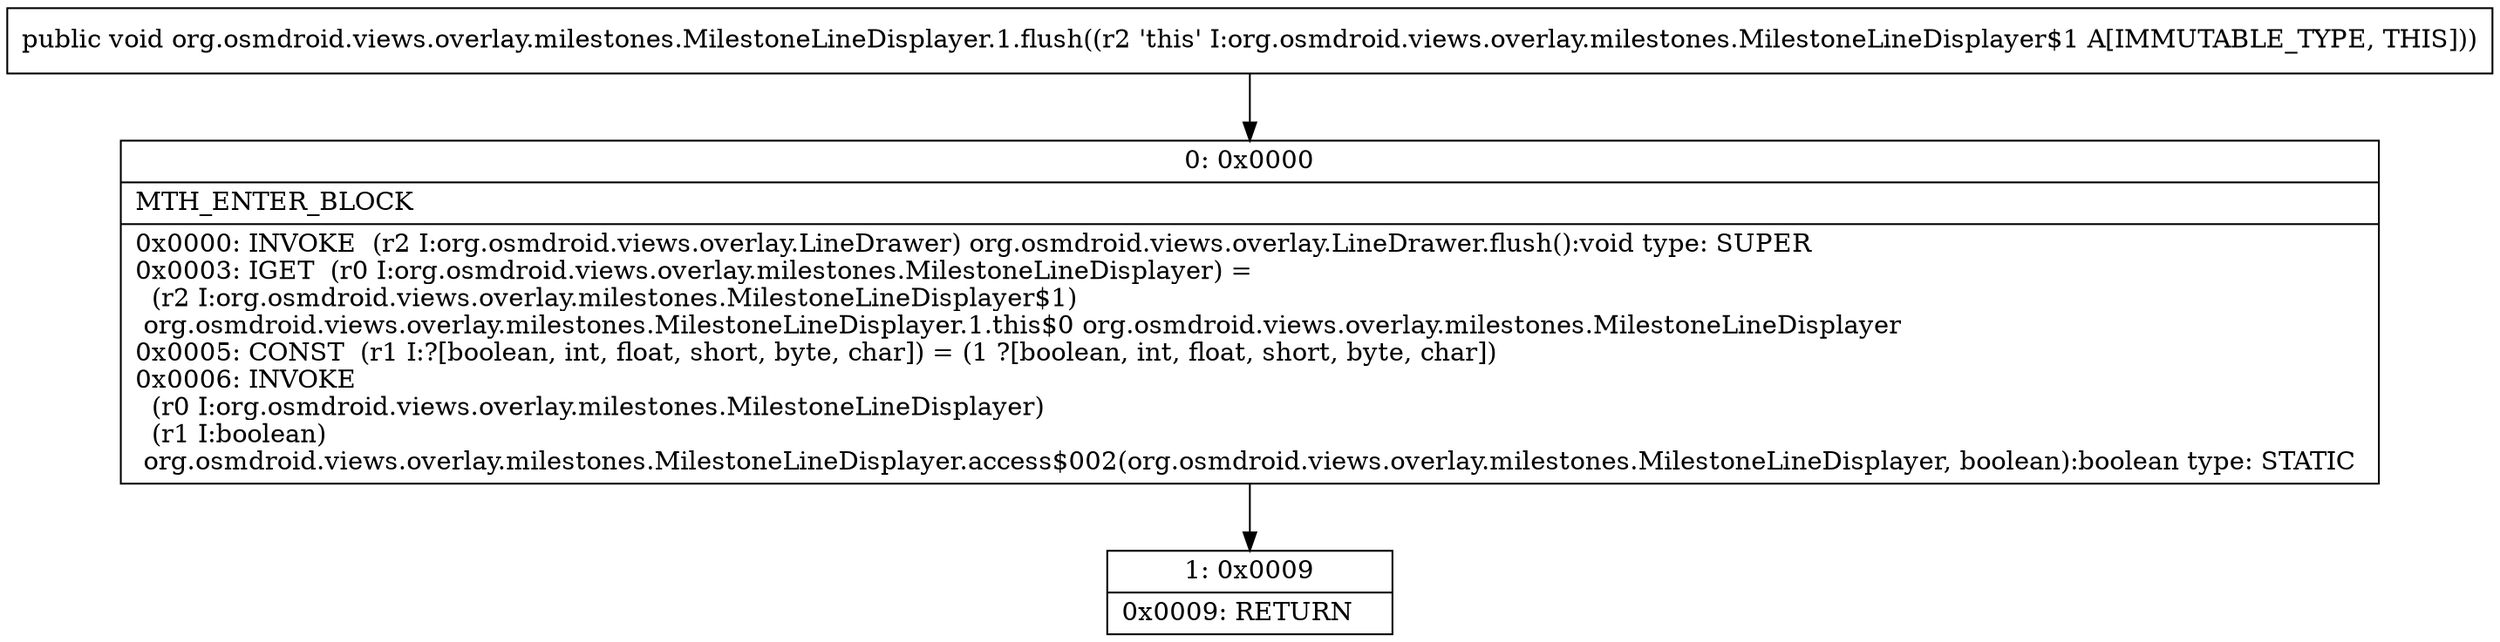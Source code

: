 digraph "CFG fororg.osmdroid.views.overlay.milestones.MilestoneLineDisplayer.1.flush()V" {
Node_0 [shape=record,label="{0\:\ 0x0000|MTH_ENTER_BLOCK\l|0x0000: INVOKE  (r2 I:org.osmdroid.views.overlay.LineDrawer) org.osmdroid.views.overlay.LineDrawer.flush():void type: SUPER \l0x0003: IGET  (r0 I:org.osmdroid.views.overlay.milestones.MilestoneLineDisplayer) = \l  (r2 I:org.osmdroid.views.overlay.milestones.MilestoneLineDisplayer$1)\l org.osmdroid.views.overlay.milestones.MilestoneLineDisplayer.1.this$0 org.osmdroid.views.overlay.milestones.MilestoneLineDisplayer \l0x0005: CONST  (r1 I:?[boolean, int, float, short, byte, char]) = (1 ?[boolean, int, float, short, byte, char]) \l0x0006: INVOKE  \l  (r0 I:org.osmdroid.views.overlay.milestones.MilestoneLineDisplayer)\l  (r1 I:boolean)\l org.osmdroid.views.overlay.milestones.MilestoneLineDisplayer.access$002(org.osmdroid.views.overlay.milestones.MilestoneLineDisplayer, boolean):boolean type: STATIC \l}"];
Node_1 [shape=record,label="{1\:\ 0x0009|0x0009: RETURN   \l}"];
MethodNode[shape=record,label="{public void org.osmdroid.views.overlay.milestones.MilestoneLineDisplayer.1.flush((r2 'this' I:org.osmdroid.views.overlay.milestones.MilestoneLineDisplayer$1 A[IMMUTABLE_TYPE, THIS])) }"];
MethodNode -> Node_0;
Node_0 -> Node_1;
}


